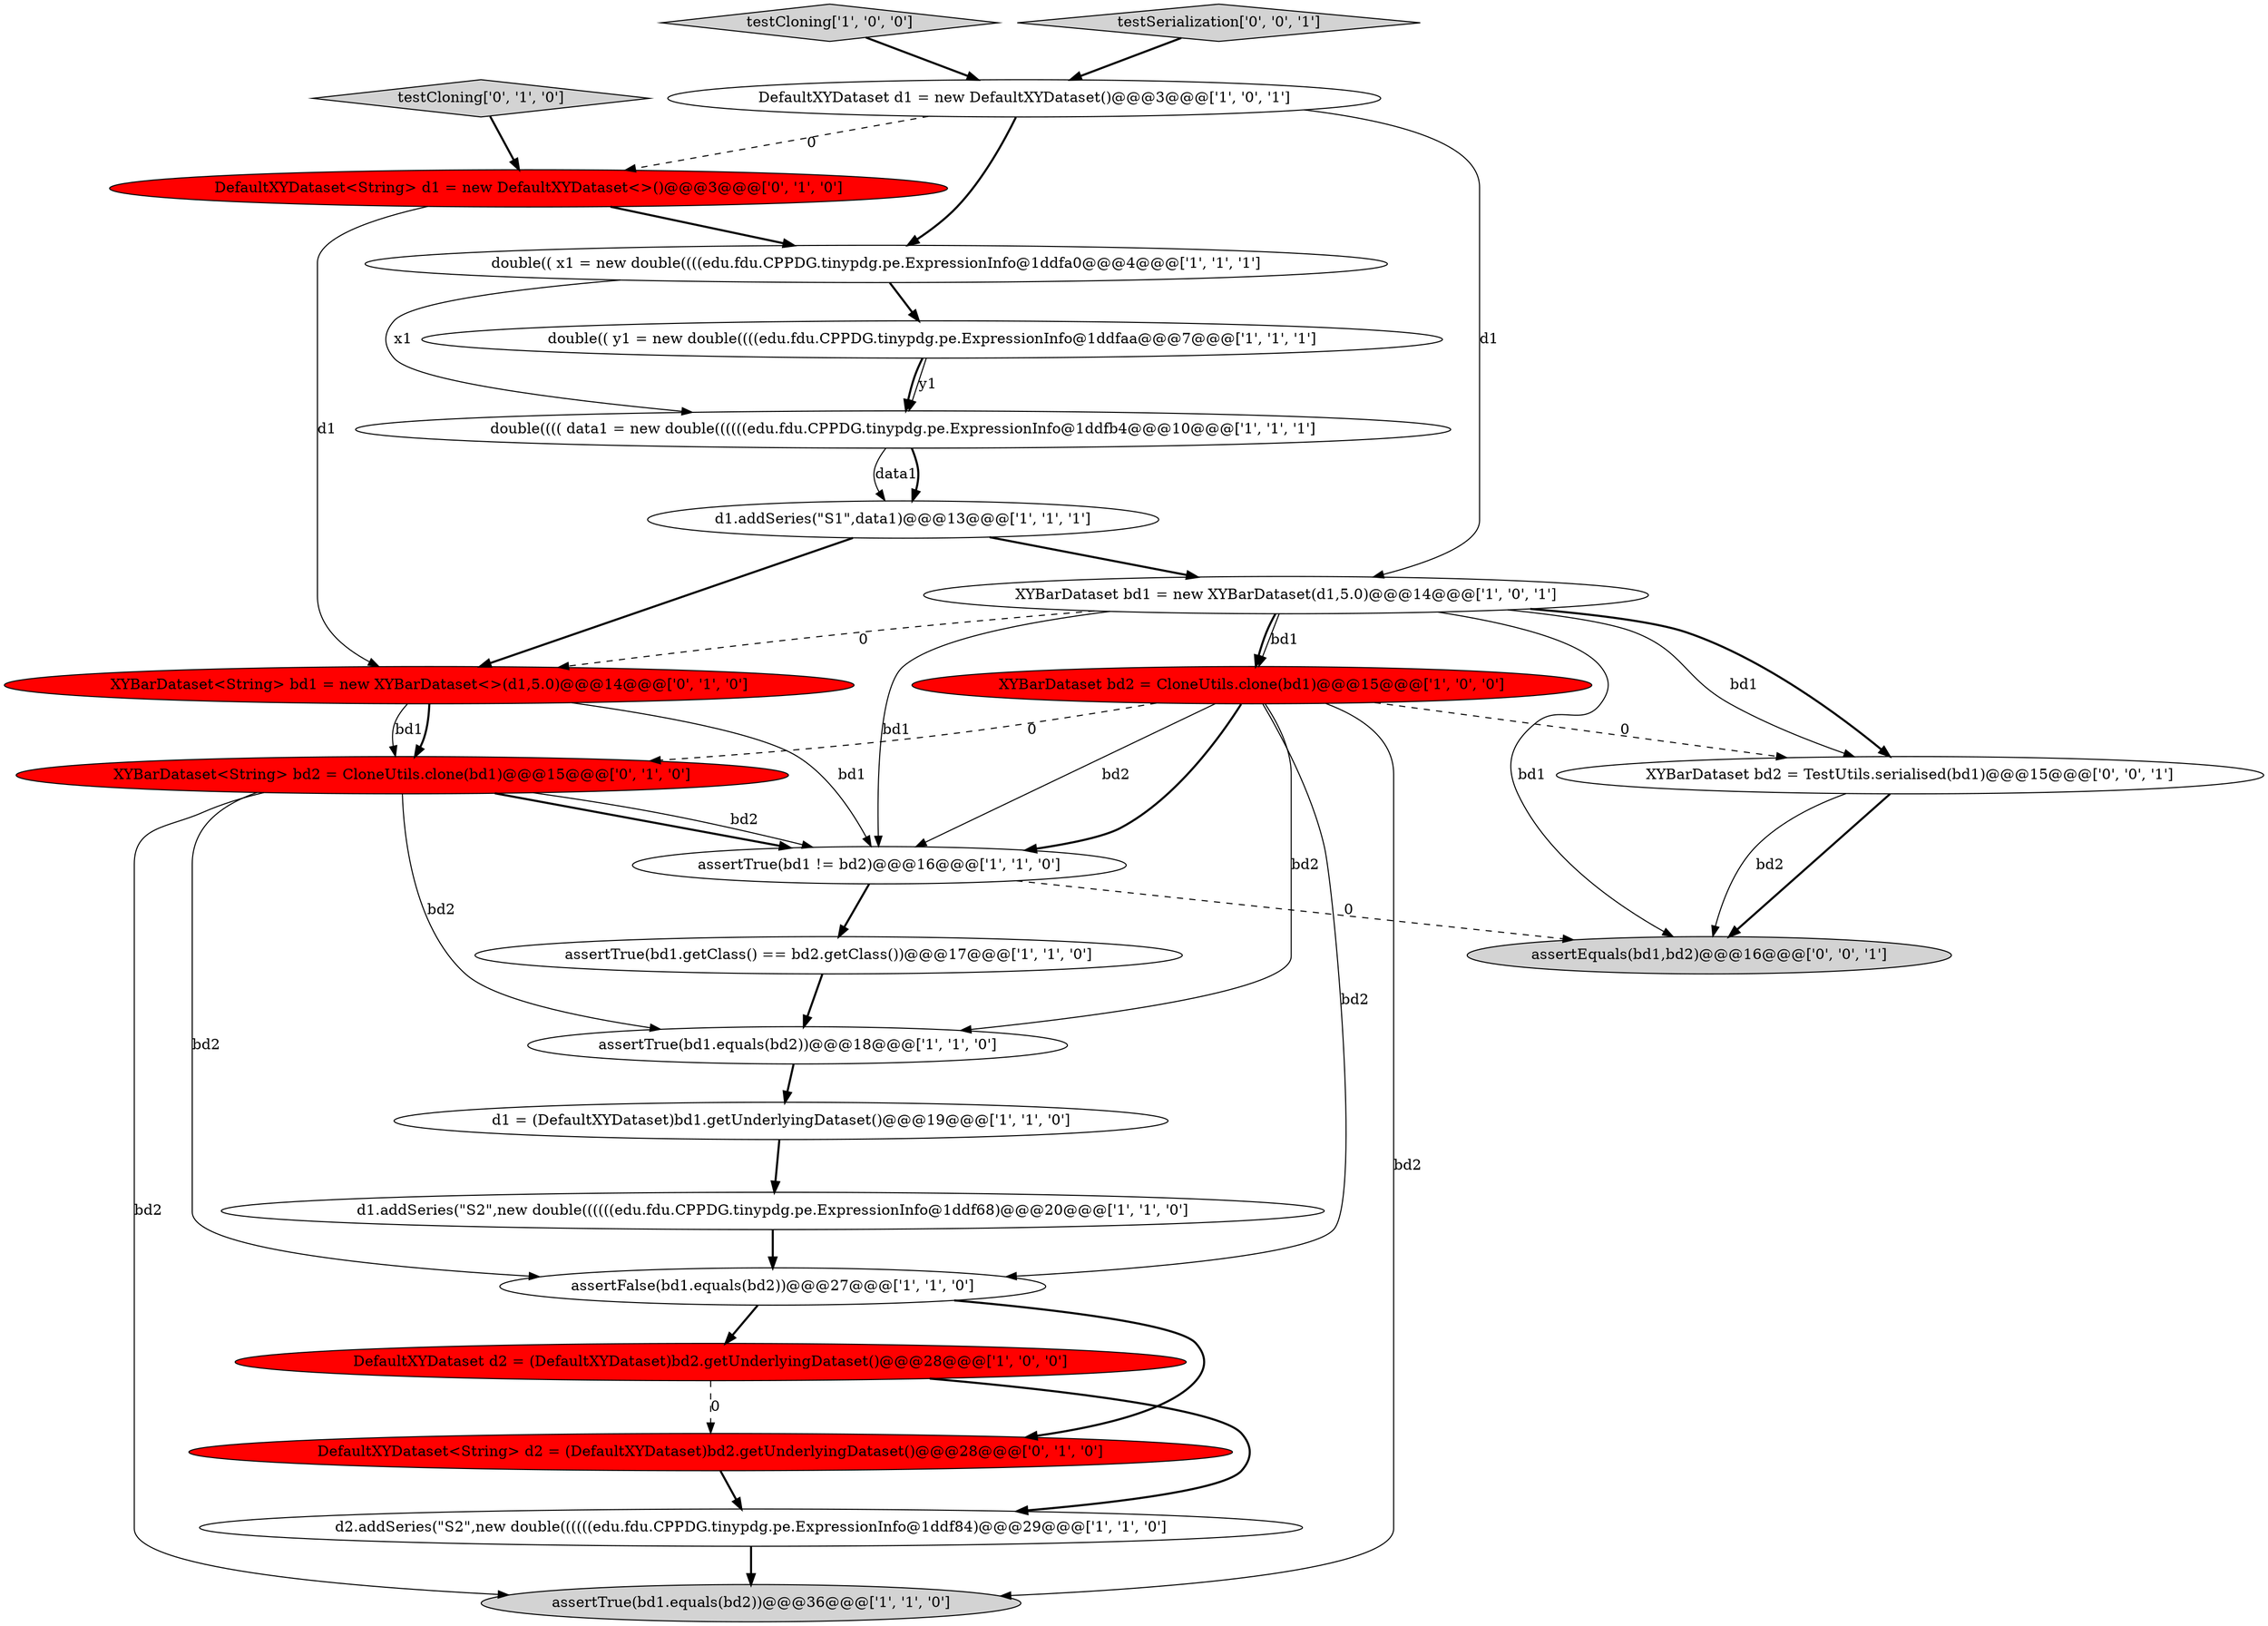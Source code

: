 digraph {
16 [style = filled, label = "double(( x1 = new double((((edu.fdu.CPPDG.tinypdg.pe.ExpressionInfo@1ddfa0@@@4@@@['1', '1', '1']", fillcolor = white, shape = ellipse image = "AAA0AAABBB1BBB"];
18 [style = filled, label = "DefaultXYDataset<String> d2 = (DefaultXYDataset)bd2.getUnderlyingDataset()@@@28@@@['0', '1', '0']", fillcolor = red, shape = ellipse image = "AAA1AAABBB2BBB"];
10 [style = filled, label = "assertTrue(bd1 != bd2)@@@16@@@['1', '1', '0']", fillcolor = white, shape = ellipse image = "AAA0AAABBB1BBB"];
5 [style = filled, label = "assertTrue(bd1.equals(bd2))@@@18@@@['1', '1', '0']", fillcolor = white, shape = ellipse image = "AAA0AAABBB1BBB"];
14 [style = filled, label = "d1.addSeries(\"S2\",new double((((((edu.fdu.CPPDG.tinypdg.pe.ExpressionInfo@1ddf68)@@@20@@@['1', '1', '0']", fillcolor = white, shape = ellipse image = "AAA0AAABBB1BBB"];
12 [style = filled, label = "testCloning['1', '0', '0']", fillcolor = lightgray, shape = diamond image = "AAA0AAABBB1BBB"];
8 [style = filled, label = "assertTrue(bd1.getClass() == bd2.getClass())@@@17@@@['1', '1', '0']", fillcolor = white, shape = ellipse image = "AAA0AAABBB1BBB"];
2 [style = filled, label = "d2.addSeries(\"S2\",new double((((((edu.fdu.CPPDG.tinypdg.pe.ExpressionInfo@1ddf84)@@@29@@@['1', '1', '0']", fillcolor = white, shape = ellipse image = "AAA0AAABBB1BBB"];
22 [style = filled, label = "testSerialization['0', '0', '1']", fillcolor = lightgray, shape = diamond image = "AAA0AAABBB3BBB"];
13 [style = filled, label = "XYBarDataset bd1 = new XYBarDataset(d1,5.0)@@@14@@@['1', '0', '1']", fillcolor = white, shape = ellipse image = "AAA0AAABBB1BBB"];
1 [style = filled, label = "d1.addSeries(\"S1\",data1)@@@13@@@['1', '1', '1']", fillcolor = white, shape = ellipse image = "AAA0AAABBB1BBB"];
6 [style = filled, label = "double(( y1 = new double((((edu.fdu.CPPDG.tinypdg.pe.ExpressionInfo@1ddfaa@@@7@@@['1', '1', '1']", fillcolor = white, shape = ellipse image = "AAA0AAABBB1BBB"];
15 [style = filled, label = "double(((( data1 = new double((((((edu.fdu.CPPDG.tinypdg.pe.ExpressionInfo@1ddfb4@@@10@@@['1', '1', '1']", fillcolor = white, shape = ellipse image = "AAA0AAABBB1BBB"];
20 [style = filled, label = "XYBarDataset<String> bd1 = new XYBarDataset<>(d1,5.0)@@@14@@@['0', '1', '0']", fillcolor = red, shape = ellipse image = "AAA1AAABBB2BBB"];
3 [style = filled, label = "assertTrue(bd1.equals(bd2))@@@36@@@['1', '1', '0']", fillcolor = lightgray, shape = ellipse image = "AAA0AAABBB1BBB"];
24 [style = filled, label = "assertEquals(bd1,bd2)@@@16@@@['0', '0', '1']", fillcolor = lightgray, shape = ellipse image = "AAA0AAABBB3BBB"];
23 [style = filled, label = "XYBarDataset bd2 = TestUtils.serialised(bd1)@@@15@@@['0', '0', '1']", fillcolor = white, shape = ellipse image = "AAA0AAABBB3BBB"];
19 [style = filled, label = "XYBarDataset<String> bd2 = CloneUtils.clone(bd1)@@@15@@@['0', '1', '0']", fillcolor = red, shape = ellipse image = "AAA1AAABBB2BBB"];
21 [style = filled, label = "testCloning['0', '1', '0']", fillcolor = lightgray, shape = diamond image = "AAA0AAABBB2BBB"];
0 [style = filled, label = "DefaultXYDataset d2 = (DefaultXYDataset)bd2.getUnderlyingDataset()@@@28@@@['1', '0', '0']", fillcolor = red, shape = ellipse image = "AAA1AAABBB1BBB"];
4 [style = filled, label = "XYBarDataset bd2 = CloneUtils.clone(bd1)@@@15@@@['1', '0', '0']", fillcolor = red, shape = ellipse image = "AAA1AAABBB1BBB"];
7 [style = filled, label = "DefaultXYDataset d1 = new DefaultXYDataset()@@@3@@@['1', '0', '1']", fillcolor = white, shape = ellipse image = "AAA0AAABBB1BBB"];
9 [style = filled, label = "d1 = (DefaultXYDataset)bd1.getUnderlyingDataset()@@@19@@@['1', '1', '0']", fillcolor = white, shape = ellipse image = "AAA0AAABBB1BBB"];
17 [style = filled, label = "DefaultXYDataset<String> d1 = new DefaultXYDataset<>()@@@3@@@['0', '1', '0']", fillcolor = red, shape = ellipse image = "AAA1AAABBB2BBB"];
11 [style = filled, label = "assertFalse(bd1.equals(bd2))@@@27@@@['1', '1', '0']", fillcolor = white, shape = ellipse image = "AAA0AAABBB1BBB"];
19->5 [style = solid, label="bd2"];
4->5 [style = solid, label="bd2"];
4->10 [style = bold, label=""];
20->19 [style = solid, label="bd1"];
20->10 [style = solid, label="bd1"];
13->24 [style = solid, label="bd1"];
15->1 [style = solid, label="data1"];
5->9 [style = bold, label=""];
7->17 [style = dashed, label="0"];
13->4 [style = solid, label="bd1"];
13->20 [style = dashed, label="0"];
16->6 [style = bold, label=""];
2->3 [style = bold, label=""];
0->2 [style = bold, label=""];
1->20 [style = bold, label=""];
19->10 [style = bold, label=""];
18->2 [style = bold, label=""];
1->13 [style = bold, label=""];
22->7 [style = bold, label=""];
12->7 [style = bold, label=""];
11->18 [style = bold, label=""];
6->15 [style = bold, label=""];
19->10 [style = solid, label="bd2"];
7->13 [style = solid, label="d1"];
23->24 [style = bold, label=""];
11->0 [style = bold, label=""];
10->8 [style = bold, label=""];
8->5 [style = bold, label=""];
23->24 [style = solid, label="bd2"];
15->1 [style = bold, label=""];
16->15 [style = solid, label="x1"];
17->20 [style = solid, label="d1"];
7->16 [style = bold, label=""];
19->11 [style = solid, label="bd2"];
9->14 [style = bold, label=""];
13->23 [style = bold, label=""];
4->10 [style = solid, label="bd2"];
19->3 [style = solid, label="bd2"];
13->23 [style = solid, label="bd1"];
4->19 [style = dashed, label="0"];
0->18 [style = dashed, label="0"];
4->3 [style = solid, label="bd2"];
20->19 [style = bold, label=""];
6->15 [style = solid, label="y1"];
14->11 [style = bold, label=""];
21->17 [style = bold, label=""];
4->11 [style = solid, label="bd2"];
13->10 [style = solid, label="bd1"];
4->23 [style = dashed, label="0"];
10->24 [style = dashed, label="0"];
17->16 [style = bold, label=""];
13->4 [style = bold, label=""];
}
